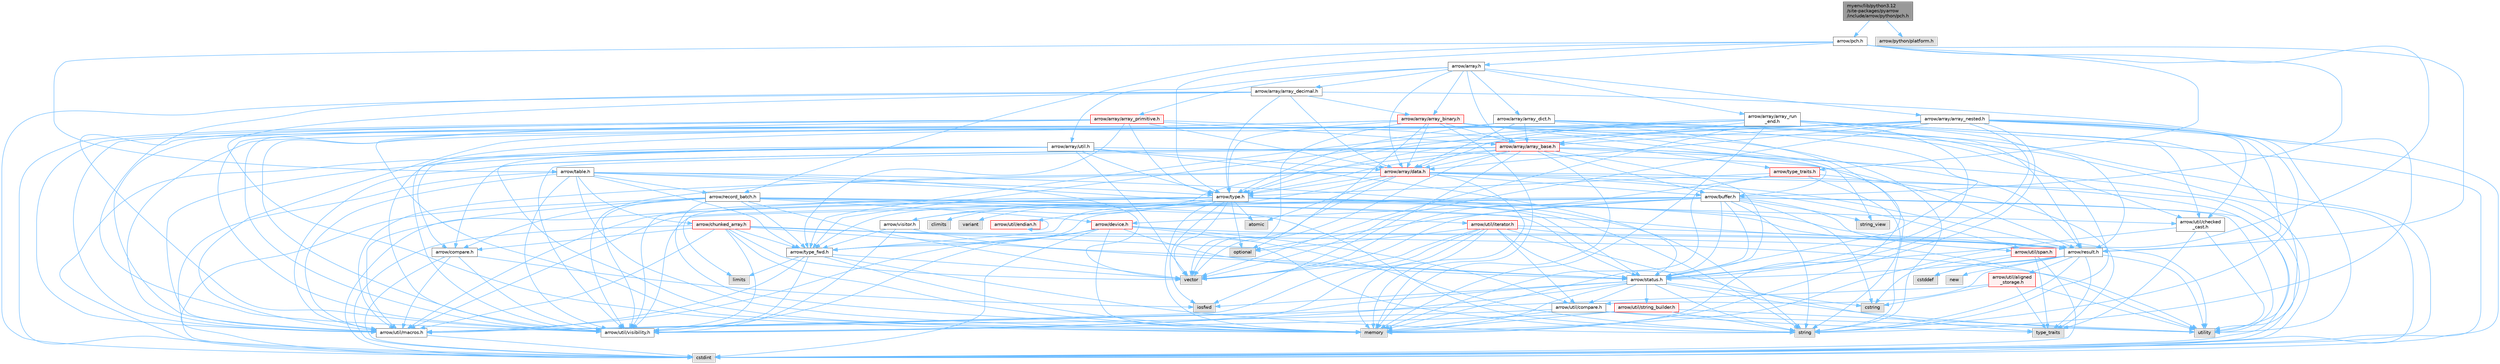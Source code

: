 digraph "myenv/lib/python3.12/site-packages/pyarrow/include/arrow/python/pch.h"
{
 // LATEX_PDF_SIZE
  bgcolor="transparent";
  edge [fontname=Helvetica,fontsize=10,labelfontname=Helvetica,labelfontsize=10];
  node [fontname=Helvetica,fontsize=10,shape=box,height=0.2,width=0.4];
  Node1 [id="Node000001",label="myenv/lib/python3.12\l/site-packages/pyarrow\l/include/arrow/python/pch.h",height=0.2,width=0.4,color="gray40", fillcolor="grey60", style="filled", fontcolor="black",tooltip=" "];
  Node1 -> Node2 [id="edge1_Node000001_Node000002",color="steelblue1",style="solid",tooltip=" "];
  Node2 [id="Node000002",label="arrow/pch.h",height=0.2,width=0.4,color="grey40", fillcolor="white", style="filled",URL="$include_2arrow_2pch_8h.html",tooltip=" "];
  Node2 -> Node3 [id="edge2_Node000002_Node000003",color="steelblue1",style="solid",tooltip=" "];
  Node3 [id="Node000003",label="arrow/array.h",height=0.2,width=0.4,color="grey40", fillcolor="white", style="filled",URL="$array_8h.html",tooltip=" "];
  Node3 -> Node4 [id="edge3_Node000003_Node000004",color="steelblue1",style="solid",tooltip=" "];
  Node4 [id="Node000004",label="arrow/array/array_base.h",height=0.2,width=0.4,color="red", fillcolor="#FFF0F0", style="filled",URL="$array__base_8h.html",tooltip=" "];
  Node4 -> Node5 [id="edge4_Node000004_Node000005",color="steelblue1",style="solid",tooltip=" "];
  Node5 [id="Node000005",label="cstdint",height=0.2,width=0.4,color="grey60", fillcolor="#E0E0E0", style="filled",tooltip=" "];
  Node4 -> Node6 [id="edge5_Node000004_Node000006",color="steelblue1",style="solid",tooltip=" "];
  Node6 [id="Node000006",label="iosfwd",height=0.2,width=0.4,color="grey60", fillcolor="#E0E0E0", style="filled",tooltip=" "];
  Node4 -> Node7 [id="edge6_Node000004_Node000007",color="steelblue1",style="solid",tooltip=" "];
  Node7 [id="Node000007",label="memory",height=0.2,width=0.4,color="grey60", fillcolor="#E0E0E0", style="filled",tooltip=" "];
  Node4 -> Node8 [id="edge7_Node000004_Node000008",color="steelblue1",style="solid",tooltip=" "];
  Node8 [id="Node000008",label="string",height=0.2,width=0.4,color="grey60", fillcolor="#E0E0E0", style="filled",tooltip=" "];
  Node4 -> Node9 [id="edge8_Node000004_Node000009",color="steelblue1",style="solid",tooltip=" "];
  Node9 [id="Node000009",label="vector",height=0.2,width=0.4,color="grey60", fillcolor="#E0E0E0", style="filled",tooltip=" "];
  Node4 -> Node10 [id="edge9_Node000004_Node000010",color="steelblue1",style="solid",tooltip=" "];
  Node10 [id="Node000010",label="arrow/array/data.h",height=0.2,width=0.4,color="red", fillcolor="#FFF0F0", style="filled",URL="$data_8h.html",tooltip=" "];
  Node10 -> Node11 [id="edge10_Node000010_Node000011",color="steelblue1",style="solid",tooltip=" "];
  Node11 [id="Node000011",label="atomic",height=0.2,width=0.4,color="grey60", fillcolor="#E0E0E0", style="filled",tooltip=" "];
  Node10 -> Node5 [id="edge11_Node000010_Node000005",color="steelblue1",style="solid",tooltip=" "];
  Node10 -> Node7 [id="edge12_Node000010_Node000007",color="steelblue1",style="solid",tooltip=" "];
  Node10 -> Node13 [id="edge13_Node000010_Node000013",color="steelblue1",style="solid",tooltip=" "];
  Node13 [id="Node000013",label="utility",height=0.2,width=0.4,color="grey60", fillcolor="#E0E0E0", style="filled",tooltip=" "];
  Node10 -> Node9 [id="edge14_Node000010_Node000009",color="steelblue1",style="solid",tooltip=" "];
  Node10 -> Node18 [id="edge15_Node000010_Node000018",color="steelblue1",style="solid",tooltip=" "];
  Node18 [id="Node000018",label="arrow/buffer.h",height=0.2,width=0.4,color="grey40", fillcolor="white", style="filled",URL="$buffer_8h.html",tooltip=" "];
  Node18 -> Node5 [id="edge16_Node000018_Node000005",color="steelblue1",style="solid",tooltip=" "];
  Node18 -> Node19 [id="edge17_Node000018_Node000019",color="steelblue1",style="solid",tooltip=" "];
  Node19 [id="Node000019",label="cstring",height=0.2,width=0.4,color="grey60", fillcolor="#E0E0E0", style="filled",tooltip=" "];
  Node18 -> Node7 [id="edge18_Node000018_Node000007",color="steelblue1",style="solid",tooltip=" "];
  Node18 -> Node15 [id="edge19_Node000018_Node000015",color="steelblue1",style="solid",tooltip=" "];
  Node15 [id="Node000015",label="optional",height=0.2,width=0.4,color="grey60", fillcolor="#E0E0E0", style="filled",tooltip=" "];
  Node18 -> Node8 [id="edge20_Node000018_Node000008",color="steelblue1",style="solid",tooltip=" "];
  Node18 -> Node20 [id="edge21_Node000018_Node000020",color="steelblue1",style="solid",tooltip=" "];
  Node20 [id="Node000020",label="string_view",height=0.2,width=0.4,color="grey60", fillcolor="#E0E0E0", style="filled",tooltip=" "];
  Node18 -> Node13 [id="edge22_Node000018_Node000013",color="steelblue1",style="solid",tooltip=" "];
  Node18 -> Node9 [id="edge23_Node000018_Node000009",color="steelblue1",style="solid",tooltip=" "];
  Node18 -> Node21 [id="edge24_Node000018_Node000021",color="steelblue1",style="solid",tooltip=" "];
  Node21 [id="Node000021",label="arrow/device.h",height=0.2,width=0.4,color="red", fillcolor="#FFF0F0", style="filled",URL="$device_8h.html",tooltip=" "];
  Node21 -> Node5 [id="edge25_Node000021_Node000005",color="steelblue1",style="solid",tooltip=" "];
  Node21 -> Node7 [id="edge26_Node000021_Node000007",color="steelblue1",style="solid",tooltip=" "];
  Node21 -> Node8 [id="edge27_Node000021_Node000008",color="steelblue1",style="solid",tooltip=" "];
  Node21 -> Node27 [id="edge28_Node000021_Node000027",color="steelblue1",style="solid",tooltip=" "];
  Node27 [id="Node000027",label="arrow/result.h",height=0.2,width=0.4,color="grey40", fillcolor="white", style="filled",URL="$result_8h.html",tooltip=" "];
  Node27 -> Node28 [id="edge29_Node000027_Node000028",color="steelblue1",style="solid",tooltip=" "];
  Node28 [id="Node000028",label="cstddef",height=0.2,width=0.4,color="grey60", fillcolor="#E0E0E0", style="filled",tooltip=" "];
  Node27 -> Node29 [id="edge30_Node000027_Node000029",color="steelblue1",style="solid",tooltip=" "];
  Node29 [id="Node000029",label="new",height=0.2,width=0.4,color="grey60", fillcolor="#E0E0E0", style="filled",tooltip=" "];
  Node27 -> Node8 [id="edge31_Node000027_Node000008",color="steelblue1",style="solid",tooltip=" "];
  Node27 -> Node30 [id="edge32_Node000027_Node000030",color="steelblue1",style="solid",tooltip=" "];
  Node30 [id="Node000030",label="type_traits",height=0.2,width=0.4,color="grey60", fillcolor="#E0E0E0", style="filled",tooltip=" "];
  Node27 -> Node13 [id="edge33_Node000027_Node000013",color="steelblue1",style="solid",tooltip=" "];
  Node27 -> Node31 [id="edge34_Node000027_Node000031",color="steelblue1",style="solid",tooltip=" "];
  Node31 [id="Node000031",label="arrow/status.h",height=0.2,width=0.4,color="grey40", fillcolor="white", style="filled",URL="$status_8h.html",tooltip=" "];
  Node31 -> Node19 [id="edge35_Node000031_Node000019",color="steelblue1",style="solid",tooltip=" "];
  Node31 -> Node6 [id="edge36_Node000031_Node000006",color="steelblue1",style="solid",tooltip=" "];
  Node31 -> Node7 [id="edge37_Node000031_Node000007",color="steelblue1",style="solid",tooltip=" "];
  Node31 -> Node8 [id="edge38_Node000031_Node000008",color="steelblue1",style="solid",tooltip=" "];
  Node31 -> Node13 [id="edge39_Node000031_Node000013",color="steelblue1",style="solid",tooltip=" "];
  Node31 -> Node32 [id="edge40_Node000031_Node000032",color="steelblue1",style="solid",tooltip=" "];
  Node32 [id="Node000032",label="arrow/util/compare.h",height=0.2,width=0.4,color="grey40", fillcolor="white", style="filled",URL="$util_2compare_8h.html",tooltip=" "];
  Node32 -> Node7 [id="edge41_Node000032_Node000007",color="steelblue1",style="solid",tooltip=" "];
  Node32 -> Node30 [id="edge42_Node000032_Node000030",color="steelblue1",style="solid",tooltip=" "];
  Node32 -> Node13 [id="edge43_Node000032_Node000013",color="steelblue1",style="solid",tooltip=" "];
  Node32 -> Node26 [id="edge44_Node000032_Node000026",color="steelblue1",style="solid",tooltip=" "];
  Node26 [id="Node000026",label="arrow/util/macros.h",height=0.2,width=0.4,color="grey40", fillcolor="white", style="filled",URL="$macros_8h.html",tooltip=" "];
  Node26 -> Node5 [id="edge45_Node000026_Node000005",color="steelblue1",style="solid",tooltip=" "];
  Node31 -> Node26 [id="edge46_Node000031_Node000026",color="steelblue1",style="solid",tooltip=" "];
  Node31 -> Node33 [id="edge47_Node000031_Node000033",color="steelblue1",style="solid",tooltip=" "];
  Node33 [id="Node000033",label="arrow/util/string_builder.h",height=0.2,width=0.4,color="red", fillcolor="#FFF0F0", style="filled",URL="$string__builder_8h.html",tooltip=" "];
  Node33 -> Node7 [id="edge48_Node000033_Node000007",color="steelblue1",style="solid",tooltip=" "];
  Node33 -> Node8 [id="edge49_Node000033_Node000008",color="steelblue1",style="solid",tooltip=" "];
  Node33 -> Node13 [id="edge50_Node000033_Node000013",color="steelblue1",style="solid",tooltip=" "];
  Node33 -> Node17 [id="edge51_Node000033_Node000017",color="steelblue1",style="solid",tooltip=" "];
  Node17 [id="Node000017",label="arrow/util/visibility.h",height=0.2,width=0.4,color="grey40", fillcolor="white", style="filled",URL="$include_2arrow_2util_2visibility_8h.html",tooltip=" "];
  Node31 -> Node17 [id="edge52_Node000031_Node000017",color="steelblue1",style="solid",tooltip=" "];
  Node27 -> Node35 [id="edge53_Node000027_Node000035",color="steelblue1",style="solid",tooltip=" "];
  Node35 [id="Node000035",label="arrow/util/aligned\l_storage.h",height=0.2,width=0.4,color="red", fillcolor="#FFF0F0", style="filled",URL="$aligned__storage_8h.html",tooltip=" "];
  Node35 -> Node19 [id="edge54_Node000035_Node000019",color="steelblue1",style="solid",tooltip=" "];
  Node35 -> Node30 [id="edge55_Node000035_Node000030",color="steelblue1",style="solid",tooltip=" "];
  Node35 -> Node13 [id="edge56_Node000035_Node000013",color="steelblue1",style="solid",tooltip=" "];
  Node35 -> Node26 [id="edge57_Node000035_Node000026",color="steelblue1",style="solid",tooltip=" "];
  Node27 -> Node32 [id="edge58_Node000027_Node000032",color="steelblue1",style="solid",tooltip=" "];
  Node21 -> Node31 [id="edge59_Node000021_Node000031",color="steelblue1",style="solid",tooltip=" "];
  Node21 -> Node24 [id="edge60_Node000021_Node000024",color="steelblue1",style="solid",tooltip=" "];
  Node24 [id="Node000024",label="arrow/type_fwd.h",height=0.2,width=0.4,color="grey40", fillcolor="white", style="filled",URL="$arrow_2type__fwd_8h.html",tooltip=" "];
  Node24 -> Node25 [id="edge61_Node000024_Node000025",color="steelblue1",style="solid",tooltip=" "];
  Node25 [id="Node000025",label="limits",height=0.2,width=0.4,color="grey60", fillcolor="#E0E0E0", style="filled",tooltip=" "];
  Node24 -> Node7 [id="edge62_Node000024_Node000007",color="steelblue1",style="solid",tooltip=" "];
  Node24 -> Node8 [id="edge63_Node000024_Node000008",color="steelblue1",style="solid",tooltip=" "];
  Node24 -> Node9 [id="edge64_Node000024_Node000009",color="steelblue1",style="solid",tooltip=" "];
  Node24 -> Node26 [id="edge65_Node000024_Node000026",color="steelblue1",style="solid",tooltip=" "];
  Node24 -> Node17 [id="edge66_Node000024_Node000017",color="steelblue1",style="solid",tooltip=" "];
  Node21 -> Node32 [id="edge67_Node000021_Node000032",color="steelblue1",style="solid",tooltip=" "];
  Node21 -> Node26 [id="edge68_Node000021_Node000026",color="steelblue1",style="solid",tooltip=" "];
  Node21 -> Node17 [id="edge69_Node000021_Node000017",color="steelblue1",style="solid",tooltip=" "];
  Node18 -> Node31 [id="edge70_Node000018_Node000031",color="steelblue1",style="solid",tooltip=" "];
  Node18 -> Node24 [id="edge71_Node000018_Node000024",color="steelblue1",style="solid",tooltip=" "];
  Node18 -> Node26 [id="edge72_Node000018_Node000026",color="steelblue1",style="solid",tooltip=" "];
  Node18 -> Node37 [id="edge73_Node000018_Node000037",color="steelblue1",style="solid",tooltip=" "];
  Node37 [id="Node000037",label="arrow/util/span.h",height=0.2,width=0.4,color="red", fillcolor="#FFF0F0", style="filled",URL="$span_8h.html",tooltip=" "];
  Node37 -> Node28 [id="edge74_Node000037_Node000028",color="steelblue1",style="solid",tooltip=" "];
  Node37 -> Node5 [id="edge75_Node000037_Node000005",color="steelblue1",style="solid",tooltip=" "];
  Node37 -> Node19 [id="edge76_Node000037_Node000019",color="steelblue1",style="solid",tooltip=" "];
  Node37 -> Node30 [id="edge77_Node000037_Node000030",color="steelblue1",style="solid",tooltip=" "];
  Node18 -> Node17 [id="edge78_Node000018_Node000017",color="steelblue1",style="solid",tooltip=" "];
  Node10 -> Node27 [id="edge79_Node000010_Node000027",color="steelblue1",style="solid",tooltip=" "];
  Node10 -> Node39 [id="edge80_Node000010_Node000039",color="steelblue1",style="solid",tooltip=" "];
  Node39 [id="Node000039",label="arrow/type.h",height=0.2,width=0.4,color="grey40", fillcolor="white", style="filled",URL="$type_8h.html",tooltip=" "];
  Node39 -> Node11 [id="edge81_Node000039_Node000011",color="steelblue1",style="solid",tooltip=" "];
  Node39 -> Node40 [id="edge82_Node000039_Node000040",color="steelblue1",style="solid",tooltip=" "];
  Node40 [id="Node000040",label="climits",height=0.2,width=0.4,color="grey60", fillcolor="#E0E0E0", style="filled",tooltip=" "];
  Node39 -> Node5 [id="edge83_Node000039_Node000005",color="steelblue1",style="solid",tooltip=" "];
  Node39 -> Node6 [id="edge84_Node000039_Node000006",color="steelblue1",style="solid",tooltip=" "];
  Node39 -> Node25 [id="edge85_Node000039_Node000025",color="steelblue1",style="solid",tooltip=" "];
  Node39 -> Node7 [id="edge86_Node000039_Node000007",color="steelblue1",style="solid",tooltip=" "];
  Node39 -> Node15 [id="edge87_Node000039_Node000015",color="steelblue1",style="solid",tooltip=" "];
  Node39 -> Node8 [id="edge88_Node000039_Node000008",color="steelblue1",style="solid",tooltip=" "];
  Node39 -> Node13 [id="edge89_Node000039_Node000013",color="steelblue1",style="solid",tooltip=" "];
  Node39 -> Node16 [id="edge90_Node000039_Node000016",color="steelblue1",style="solid",tooltip=" "];
  Node16 [id="Node000016",label="variant",height=0.2,width=0.4,color="grey60", fillcolor="#E0E0E0", style="filled",tooltip=" "];
  Node39 -> Node9 [id="edge91_Node000039_Node000009",color="steelblue1",style="solid",tooltip=" "];
  Node39 -> Node27 [id="edge92_Node000039_Node000027",color="steelblue1",style="solid",tooltip=" "];
  Node39 -> Node24 [id="edge93_Node000039_Node000024",color="steelblue1",style="solid",tooltip=" "];
  Node39 -> Node41 [id="edge94_Node000039_Node000041",color="steelblue1",style="solid",tooltip=" "];
  Node41 [id="Node000041",label="arrow/util/checked\l_cast.h",height=0.2,width=0.4,color="grey40", fillcolor="white", style="filled",URL="$checked__cast_8h.html",tooltip=" "];
  Node41 -> Node7 [id="edge95_Node000041_Node000007",color="steelblue1",style="solid",tooltip=" "];
  Node41 -> Node30 [id="edge96_Node000041_Node000030",color="steelblue1",style="solid",tooltip=" "];
  Node41 -> Node13 [id="edge97_Node000041_Node000013",color="steelblue1",style="solid",tooltip=" "];
  Node39 -> Node42 [id="edge98_Node000039_Node000042",color="steelblue1",style="solid",tooltip=" "];
  Node42 [id="Node000042",label="arrow/util/endian.h",height=0.2,width=0.4,color="red", fillcolor="#FFF0F0", style="filled",URL="$endian_8h.html",tooltip=" "];
  Node42 -> Node42 [id="edge99_Node000042_Node000042",color="steelblue1",style="solid",tooltip=" "];
  Node39 -> Node26 [id="edge100_Node000039_Node000026",color="steelblue1",style="solid",tooltip=" "];
  Node39 -> Node17 [id="edge101_Node000039_Node000017",color="steelblue1",style="solid",tooltip=" "];
  Node39 -> Node47 [id="edge102_Node000039_Node000047",color="steelblue1",style="solid",tooltip=" "];
  Node47 [id="Node000047",label="arrow/visitor.h",height=0.2,width=0.4,color="grey40", fillcolor="white", style="filled",URL="$visitor_8h.html",tooltip=" "];
  Node47 -> Node31 [id="edge103_Node000047_Node000031",color="steelblue1",style="solid",tooltip=" "];
  Node47 -> Node24 [id="edge104_Node000047_Node000024",color="steelblue1",style="solid",tooltip=" "];
  Node47 -> Node17 [id="edge105_Node000047_Node000017",color="steelblue1",style="solid",tooltip=" "];
  Node10 -> Node24 [id="edge106_Node000010_Node000024",color="steelblue1",style="solid",tooltip=" "];
  Node10 -> Node26 [id="edge107_Node000010_Node000026",color="steelblue1",style="solid",tooltip=" "];
  Node10 -> Node37 [id="edge108_Node000010_Node000037",color="steelblue1",style="solid",tooltip=" "];
  Node10 -> Node17 [id="edge109_Node000010_Node000017",color="steelblue1",style="solid",tooltip=" "];
  Node4 -> Node18 [id="edge110_Node000004_Node000018",color="steelblue1",style="solid",tooltip=" "];
  Node4 -> Node49 [id="edge111_Node000004_Node000049",color="steelblue1",style="solid",tooltip=" "];
  Node49 [id="Node000049",label="arrow/compare.h",height=0.2,width=0.4,color="grey40", fillcolor="white", style="filled",URL="$compare_8h.html",tooltip=" "];
  Node49 -> Node5 [id="edge112_Node000049_Node000005",color="steelblue1",style="solid",tooltip=" "];
  Node49 -> Node6 [id="edge113_Node000049_Node000006",color="steelblue1",style="solid",tooltip=" "];
  Node49 -> Node26 [id="edge114_Node000049_Node000026",color="steelblue1",style="solid",tooltip=" "];
  Node49 -> Node17 [id="edge115_Node000049_Node000017",color="steelblue1",style="solid",tooltip=" "];
  Node4 -> Node27 [id="edge116_Node000004_Node000027",color="steelblue1",style="solid",tooltip=" "];
  Node4 -> Node31 [id="edge117_Node000004_Node000031",color="steelblue1",style="solid",tooltip=" "];
  Node4 -> Node39 [id="edge118_Node000004_Node000039",color="steelblue1",style="solid",tooltip=" "];
  Node4 -> Node26 [id="edge119_Node000004_Node000026",color="steelblue1",style="solid",tooltip=" "];
  Node4 -> Node17 [id="edge120_Node000004_Node000017",color="steelblue1",style="solid",tooltip=" "];
  Node4 -> Node47 [id="edge121_Node000004_Node000047",color="steelblue1",style="solid",tooltip=" "];
  Node3 -> Node50 [id="edge122_Node000003_Node000050",color="steelblue1",style="solid",tooltip=" "];
  Node50 [id="Node000050",label="arrow/array/array_binary.h",height=0.2,width=0.4,color="red", fillcolor="#FFF0F0", style="filled",URL="$array__binary_8h.html",tooltip=" "];
  Node50 -> Node5 [id="edge123_Node000050_Node000005",color="steelblue1",style="solid",tooltip=" "];
  Node50 -> Node7 [id="edge124_Node000050_Node000007",color="steelblue1",style="solid",tooltip=" "];
  Node50 -> Node15 [id="edge125_Node000050_Node000015",color="steelblue1",style="solid",tooltip=" "];
  Node50 -> Node8 [id="edge126_Node000050_Node000008",color="steelblue1",style="solid",tooltip=" "];
  Node50 -> Node20 [id="edge127_Node000050_Node000020",color="steelblue1",style="solid",tooltip=" "];
  Node50 -> Node9 [id="edge128_Node000050_Node000009",color="steelblue1",style="solid",tooltip=" "];
  Node50 -> Node4 [id="edge129_Node000050_Node000004",color="steelblue1",style="solid",tooltip=" "];
  Node50 -> Node10 [id="edge130_Node000050_Node000010",color="steelblue1",style="solid",tooltip=" "];
  Node50 -> Node18 [id="edge131_Node000050_Node000018",color="steelblue1",style="solid",tooltip=" "];
  Node50 -> Node39 [id="edge132_Node000050_Node000039",color="steelblue1",style="solid",tooltip=" "];
  Node50 -> Node41 [id="edge133_Node000050_Node000041",color="steelblue1",style="solid",tooltip=" "];
  Node50 -> Node26 [id="edge134_Node000050_Node000026",color="steelblue1",style="solid",tooltip=" "];
  Node50 -> Node17 [id="edge135_Node000050_Node000017",color="steelblue1",style="solid",tooltip=" "];
  Node3 -> Node57 [id="edge136_Node000003_Node000057",color="steelblue1",style="solid",tooltip=" "];
  Node57 [id="Node000057",label="arrow/array/array_decimal.h",height=0.2,width=0.4,color="grey40", fillcolor="white", style="filled",URL="$array__decimal_8h.html",tooltip=" "];
  Node57 -> Node5 [id="edge137_Node000057_Node000005",color="steelblue1",style="solid",tooltip=" "];
  Node57 -> Node7 [id="edge138_Node000057_Node000007",color="steelblue1",style="solid",tooltip=" "];
  Node57 -> Node8 [id="edge139_Node000057_Node000008",color="steelblue1",style="solid",tooltip=" "];
  Node57 -> Node50 [id="edge140_Node000057_Node000050",color="steelblue1",style="solid",tooltip=" "];
  Node57 -> Node10 [id="edge141_Node000057_Node000010",color="steelblue1",style="solid",tooltip=" "];
  Node57 -> Node39 [id="edge142_Node000057_Node000039",color="steelblue1",style="solid",tooltip=" "];
  Node57 -> Node17 [id="edge143_Node000057_Node000017",color="steelblue1",style="solid",tooltip=" "];
  Node3 -> Node58 [id="edge144_Node000003_Node000058",color="steelblue1",style="solid",tooltip=" "];
  Node58 [id="Node000058",label="arrow/array/array_dict.h",height=0.2,width=0.4,color="grey40", fillcolor="white", style="filled",URL="$array__dict_8h.html",tooltip=" "];
  Node58 -> Node5 [id="edge145_Node000058_Node000005",color="steelblue1",style="solid",tooltip=" "];
  Node58 -> Node7 [id="edge146_Node000058_Node000007",color="steelblue1",style="solid",tooltip=" "];
  Node58 -> Node4 [id="edge147_Node000058_Node000004",color="steelblue1",style="solid",tooltip=" "];
  Node58 -> Node10 [id="edge148_Node000058_Node000010",color="steelblue1",style="solid",tooltip=" "];
  Node58 -> Node27 [id="edge149_Node000058_Node000027",color="steelblue1",style="solid",tooltip=" "];
  Node58 -> Node31 [id="edge150_Node000058_Node000031",color="steelblue1",style="solid",tooltip=" "];
  Node58 -> Node39 [id="edge151_Node000058_Node000039",color="steelblue1",style="solid",tooltip=" "];
  Node58 -> Node26 [id="edge152_Node000058_Node000026",color="steelblue1",style="solid",tooltip=" "];
  Node58 -> Node17 [id="edge153_Node000058_Node000017",color="steelblue1",style="solid",tooltip=" "];
  Node3 -> Node59 [id="edge154_Node000003_Node000059",color="steelblue1",style="solid",tooltip=" "];
  Node59 [id="Node000059",label="arrow/array/array_nested.h",height=0.2,width=0.4,color="grey40", fillcolor="white", style="filled",URL="$array__nested_8h.html",tooltip=" "];
  Node59 -> Node5 [id="edge155_Node000059_Node000005",color="steelblue1",style="solid",tooltip=" "];
  Node59 -> Node7 [id="edge156_Node000059_Node000007",color="steelblue1",style="solid",tooltip=" "];
  Node59 -> Node8 [id="edge157_Node000059_Node000008",color="steelblue1",style="solid",tooltip=" "];
  Node59 -> Node13 [id="edge158_Node000059_Node000013",color="steelblue1",style="solid",tooltip=" "];
  Node59 -> Node9 [id="edge159_Node000059_Node000009",color="steelblue1",style="solid",tooltip=" "];
  Node59 -> Node4 [id="edge160_Node000059_Node000004",color="steelblue1",style="solid",tooltip=" "];
  Node59 -> Node10 [id="edge161_Node000059_Node000010",color="steelblue1",style="solid",tooltip=" "];
  Node59 -> Node27 [id="edge162_Node000059_Node000027",color="steelblue1",style="solid",tooltip=" "];
  Node59 -> Node31 [id="edge163_Node000059_Node000031",color="steelblue1",style="solid",tooltip=" "];
  Node59 -> Node39 [id="edge164_Node000059_Node000039",color="steelblue1",style="solid",tooltip=" "];
  Node59 -> Node24 [id="edge165_Node000059_Node000024",color="steelblue1",style="solid",tooltip=" "];
  Node59 -> Node41 [id="edge166_Node000059_Node000041",color="steelblue1",style="solid",tooltip=" "];
  Node59 -> Node26 [id="edge167_Node000059_Node000026",color="steelblue1",style="solid",tooltip=" "];
  Node59 -> Node17 [id="edge168_Node000059_Node000017",color="steelblue1",style="solid",tooltip=" "];
  Node3 -> Node60 [id="edge169_Node000003_Node000060",color="steelblue1",style="solid",tooltip=" "];
  Node60 [id="Node000060",label="arrow/array/array_primitive.h",height=0.2,width=0.4,color="red", fillcolor="#FFF0F0", style="filled",URL="$array__primitive_8h.html",tooltip=" "];
  Node60 -> Node5 [id="edge170_Node000060_Node000005",color="steelblue1",style="solid",tooltip=" "];
  Node60 -> Node7 [id="edge171_Node000060_Node000007",color="steelblue1",style="solid",tooltip=" "];
  Node60 -> Node4 [id="edge172_Node000060_Node000004",color="steelblue1",style="solid",tooltip=" "];
  Node60 -> Node10 [id="edge173_Node000060_Node000010",color="steelblue1",style="solid",tooltip=" "];
  Node60 -> Node39 [id="edge174_Node000060_Node000039",color="steelblue1",style="solid",tooltip=" "];
  Node60 -> Node24 [id="edge175_Node000060_Node000024",color="steelblue1",style="solid",tooltip=" "];
  Node60 -> Node56 [id="edge176_Node000060_Node000056",color="steelblue1",style="solid",tooltip=" "];
  Node56 [id="Node000056",label="arrow/type_traits.h",height=0.2,width=0.4,color="red", fillcolor="#FFF0F0", style="filled",URL="$include_2arrow_2type__traits_8h.html",tooltip=" "];
  Node56 -> Node7 [id="edge177_Node000056_Node000007",color="steelblue1",style="solid",tooltip=" "];
  Node56 -> Node8 [id="edge178_Node000056_Node000008",color="steelblue1",style="solid",tooltip=" "];
  Node56 -> Node30 [id="edge179_Node000056_Node000030",color="steelblue1",style="solid",tooltip=" "];
  Node56 -> Node9 [id="edge180_Node000056_Node000009",color="steelblue1",style="solid",tooltip=" "];
  Node56 -> Node39 [id="edge181_Node000056_Node000039",color="steelblue1",style="solid",tooltip=" "];
  Node60 -> Node26 [id="edge182_Node000060_Node000026",color="steelblue1",style="solid",tooltip=" "];
  Node60 -> Node17 [id="edge183_Node000060_Node000017",color="steelblue1",style="solid",tooltip=" "];
  Node3 -> Node61 [id="edge184_Node000003_Node000061",color="steelblue1",style="solid",tooltip=" "];
  Node61 [id="Node000061",label="arrow/array/array_run\l_end.h",height=0.2,width=0.4,color="grey40", fillcolor="white", style="filled",URL="$array__run__end_8h.html",tooltip=" "];
  Node61 -> Node5 [id="edge185_Node000061_Node000005",color="steelblue1",style="solid",tooltip=" "];
  Node61 -> Node7 [id="edge186_Node000061_Node000007",color="steelblue1",style="solid",tooltip=" "];
  Node61 -> Node8 [id="edge187_Node000061_Node000008",color="steelblue1",style="solid",tooltip=" "];
  Node61 -> Node13 [id="edge188_Node000061_Node000013",color="steelblue1",style="solid",tooltip=" "];
  Node61 -> Node9 [id="edge189_Node000061_Node000009",color="steelblue1",style="solid",tooltip=" "];
  Node61 -> Node4 [id="edge190_Node000061_Node000004",color="steelblue1",style="solid",tooltip=" "];
  Node61 -> Node10 [id="edge191_Node000061_Node000010",color="steelblue1",style="solid",tooltip=" "];
  Node61 -> Node27 [id="edge192_Node000061_Node000027",color="steelblue1",style="solid",tooltip=" "];
  Node61 -> Node31 [id="edge193_Node000061_Node000031",color="steelblue1",style="solid",tooltip=" "];
  Node61 -> Node39 [id="edge194_Node000061_Node000039",color="steelblue1",style="solid",tooltip=" "];
  Node61 -> Node24 [id="edge195_Node000061_Node000024",color="steelblue1",style="solid",tooltip=" "];
  Node61 -> Node41 [id="edge196_Node000061_Node000041",color="steelblue1",style="solid",tooltip=" "];
  Node61 -> Node26 [id="edge197_Node000061_Node000026",color="steelblue1",style="solid",tooltip=" "];
  Node61 -> Node17 [id="edge198_Node000061_Node000017",color="steelblue1",style="solid",tooltip=" "];
  Node3 -> Node10 [id="edge199_Node000003_Node000010",color="steelblue1",style="solid",tooltip=" "];
  Node3 -> Node62 [id="edge200_Node000003_Node000062",color="steelblue1",style="solid",tooltip=" "];
  Node62 [id="Node000062",label="arrow/array/util.h",height=0.2,width=0.4,color="grey40", fillcolor="white", style="filled",URL="$array_2util_8h.html",tooltip=" "];
  Node62 -> Node5 [id="edge201_Node000062_Node000005",color="steelblue1",style="solid",tooltip=" "];
  Node62 -> Node7 [id="edge202_Node000062_Node000007",color="steelblue1",style="solid",tooltip=" "];
  Node62 -> Node9 [id="edge203_Node000062_Node000009",color="steelblue1",style="solid",tooltip=" "];
  Node62 -> Node10 [id="edge204_Node000062_Node000010",color="steelblue1",style="solid",tooltip=" "];
  Node62 -> Node49 [id="edge205_Node000062_Node000049",color="steelblue1",style="solid",tooltip=" "];
  Node62 -> Node27 [id="edge206_Node000062_Node000027",color="steelblue1",style="solid",tooltip=" "];
  Node62 -> Node31 [id="edge207_Node000062_Node000031",color="steelblue1",style="solid",tooltip=" "];
  Node62 -> Node39 [id="edge208_Node000062_Node000039",color="steelblue1",style="solid",tooltip=" "];
  Node62 -> Node26 [id="edge209_Node000062_Node000026",color="steelblue1",style="solid",tooltip=" "];
  Node62 -> Node17 [id="edge210_Node000062_Node000017",color="steelblue1",style="solid",tooltip=" "];
  Node2 -> Node18 [id="edge211_Node000002_Node000018",color="steelblue1",style="solid",tooltip=" "];
  Node2 -> Node63 [id="edge212_Node000002_Node000063",color="steelblue1",style="solid",tooltip=" "];
  Node63 [id="Node000063",label="arrow/record_batch.h",height=0.2,width=0.4,color="grey40", fillcolor="white", style="filled",URL="$record__batch_8h.html",tooltip=" "];
  Node63 -> Node5 [id="edge213_Node000063_Node000005",color="steelblue1",style="solid",tooltip=" "];
  Node63 -> Node7 [id="edge214_Node000063_Node000007",color="steelblue1",style="solid",tooltip=" "];
  Node63 -> Node8 [id="edge215_Node000063_Node000008",color="steelblue1",style="solid",tooltip=" "];
  Node63 -> Node9 [id="edge216_Node000063_Node000009",color="steelblue1",style="solid",tooltip=" "];
  Node63 -> Node49 [id="edge217_Node000063_Node000049",color="steelblue1",style="solid",tooltip=" "];
  Node63 -> Node21 [id="edge218_Node000063_Node000021",color="steelblue1",style="solid",tooltip=" "];
  Node63 -> Node27 [id="edge219_Node000063_Node000027",color="steelblue1",style="solid",tooltip=" "];
  Node63 -> Node31 [id="edge220_Node000063_Node000031",color="steelblue1",style="solid",tooltip=" "];
  Node63 -> Node24 [id="edge221_Node000063_Node000024",color="steelblue1",style="solid",tooltip=" "];
  Node63 -> Node64 [id="edge222_Node000063_Node000064",color="steelblue1",style="solid",tooltip=" "];
  Node64 [id="Node000064",label="arrow/util/iterator.h",height=0.2,width=0.4,color="red", fillcolor="#FFF0F0", style="filled",URL="$iterator_8h.html",tooltip=" "];
  Node64 -> Node7 [id="edge223_Node000064_Node000007",color="steelblue1",style="solid",tooltip=" "];
  Node64 -> Node15 [id="edge224_Node000064_Node000015",color="steelblue1",style="solid",tooltip=" "];
  Node64 -> Node30 [id="edge225_Node000064_Node000030",color="steelblue1",style="solid",tooltip=" "];
  Node64 -> Node13 [id="edge226_Node000064_Node000013",color="steelblue1",style="solid",tooltip=" "];
  Node64 -> Node9 [id="edge227_Node000064_Node000009",color="steelblue1",style="solid",tooltip=" "];
  Node64 -> Node27 [id="edge228_Node000064_Node000027",color="steelblue1",style="solid",tooltip=" "];
  Node64 -> Node31 [id="edge229_Node000064_Node000031",color="steelblue1",style="solid",tooltip=" "];
  Node64 -> Node32 [id="edge230_Node000064_Node000032",color="steelblue1",style="solid",tooltip=" "];
  Node64 -> Node26 [id="edge231_Node000064_Node000026",color="steelblue1",style="solid",tooltip=" "];
  Node64 -> Node17 [id="edge232_Node000064_Node000017",color="steelblue1",style="solid",tooltip=" "];
  Node63 -> Node26 [id="edge233_Node000063_Node000026",color="steelblue1",style="solid",tooltip=" "];
  Node63 -> Node17 [id="edge234_Node000063_Node000017",color="steelblue1",style="solid",tooltip=" "];
  Node2 -> Node27 [id="edge235_Node000002_Node000027",color="steelblue1",style="solid",tooltip=" "];
  Node2 -> Node31 [id="edge236_Node000002_Node000031",color="steelblue1",style="solid",tooltip=" "];
  Node2 -> Node67 [id="edge237_Node000002_Node000067",color="steelblue1",style="solid",tooltip=" "];
  Node67 [id="Node000067",label="arrow/table.h",height=0.2,width=0.4,color="grey40", fillcolor="white", style="filled",URL="$table_8h.html",tooltip=" "];
  Node67 -> Node5 [id="edge238_Node000067_Node000005",color="steelblue1",style="solid",tooltip=" "];
  Node67 -> Node7 [id="edge239_Node000067_Node000007",color="steelblue1",style="solid",tooltip=" "];
  Node67 -> Node8 [id="edge240_Node000067_Node000008",color="steelblue1",style="solid",tooltip=" "];
  Node67 -> Node9 [id="edge241_Node000067_Node000009",color="steelblue1",style="solid",tooltip=" "];
  Node67 -> Node52 [id="edge242_Node000067_Node000052",color="steelblue1",style="solid",tooltip=" "];
  Node52 [id="Node000052",label="arrow/chunked_array.h",height=0.2,width=0.4,color="red", fillcolor="#FFF0F0", style="filled",URL="$chunked__array_8h.html",tooltip=" "];
  Node52 -> Node5 [id="edge243_Node000052_Node000005",color="steelblue1",style="solid",tooltip=" "];
  Node52 -> Node7 [id="edge244_Node000052_Node000007",color="steelblue1",style="solid",tooltip=" "];
  Node52 -> Node8 [id="edge245_Node000052_Node000008",color="steelblue1",style="solid",tooltip=" "];
  Node52 -> Node13 [id="edge246_Node000052_Node000013",color="steelblue1",style="solid",tooltip=" "];
  Node52 -> Node9 [id="edge247_Node000052_Node000009",color="steelblue1",style="solid",tooltip=" "];
  Node52 -> Node49 [id="edge248_Node000052_Node000049",color="steelblue1",style="solid",tooltip=" "];
  Node52 -> Node27 [id="edge249_Node000052_Node000027",color="steelblue1",style="solid",tooltip=" "];
  Node52 -> Node31 [id="edge250_Node000052_Node000031",color="steelblue1",style="solid",tooltip=" "];
  Node52 -> Node24 [id="edge251_Node000052_Node000024",color="steelblue1",style="solid",tooltip=" "];
  Node52 -> Node26 [id="edge252_Node000052_Node000026",color="steelblue1",style="solid",tooltip=" "];
  Node52 -> Node17 [id="edge253_Node000052_Node000017",color="steelblue1",style="solid",tooltip=" "];
  Node67 -> Node63 [id="edge254_Node000067_Node000063",color="steelblue1",style="solid",tooltip=" "];
  Node67 -> Node31 [id="edge255_Node000067_Node000031",color="steelblue1",style="solid",tooltip=" "];
  Node67 -> Node39 [id="edge256_Node000067_Node000039",color="steelblue1",style="solid",tooltip=" "];
  Node67 -> Node24 [id="edge257_Node000067_Node000024",color="steelblue1",style="solid",tooltip=" "];
  Node67 -> Node26 [id="edge258_Node000067_Node000026",color="steelblue1",style="solid",tooltip=" "];
  Node67 -> Node17 [id="edge259_Node000067_Node000017",color="steelblue1",style="solid",tooltip=" "];
  Node2 -> Node39 [id="edge260_Node000002_Node000039",color="steelblue1",style="solid",tooltip=" "];
  Node2 -> Node56 [id="edge261_Node000002_Node000056",color="steelblue1",style="solid",tooltip=" "];
  Node1 -> Node68 [id="edge262_Node000001_Node000068",color="steelblue1",style="solid",tooltip=" "];
  Node68 [id="Node000068",label="arrow/python/platform.h",height=0.2,width=0.4,color="grey60", fillcolor="#E0E0E0", style="filled",tooltip=" "];
}
